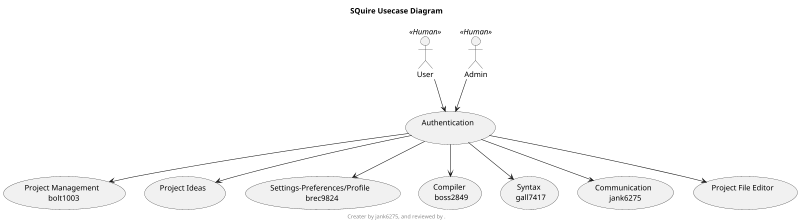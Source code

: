 @startuml
scale 800 width
title SQuire Usecase Diagram
'left to right direction
footer
Creater by jank6275, and reviewed by .
endfooter

User << Human >>
Admin << Human >>
'Server << Application >>

User --> (Authentication \n )
Admin --> (Authentication \n )

(Authentication \n ) --> (Project Management \n bolt1003)
(Authentication \n ) --> (Project Ideas \n )
(Authentication \n ) --> (Settings-Preferences/Profile \n brec9824)
(Authentication \n ) --> (Compiler \n boss2849)
(Authentication \n ) --> (Syntax \n gall7417)
(Authentication \n ) --> (Communication \n jank6275)
(Authentication \n ) --> (Project File Editor \n )

/'
Server -- (Authentication \n )
Server -- (Project Ideas \n )
Server -- (User Preferences \n )
Server -- (User Profile \n )
Server -- (Communication \n )
Server -- (Project Management \n )
Server -- (Project User Management \n )
Server -- (Project File Management \n )
'/

@enduml
